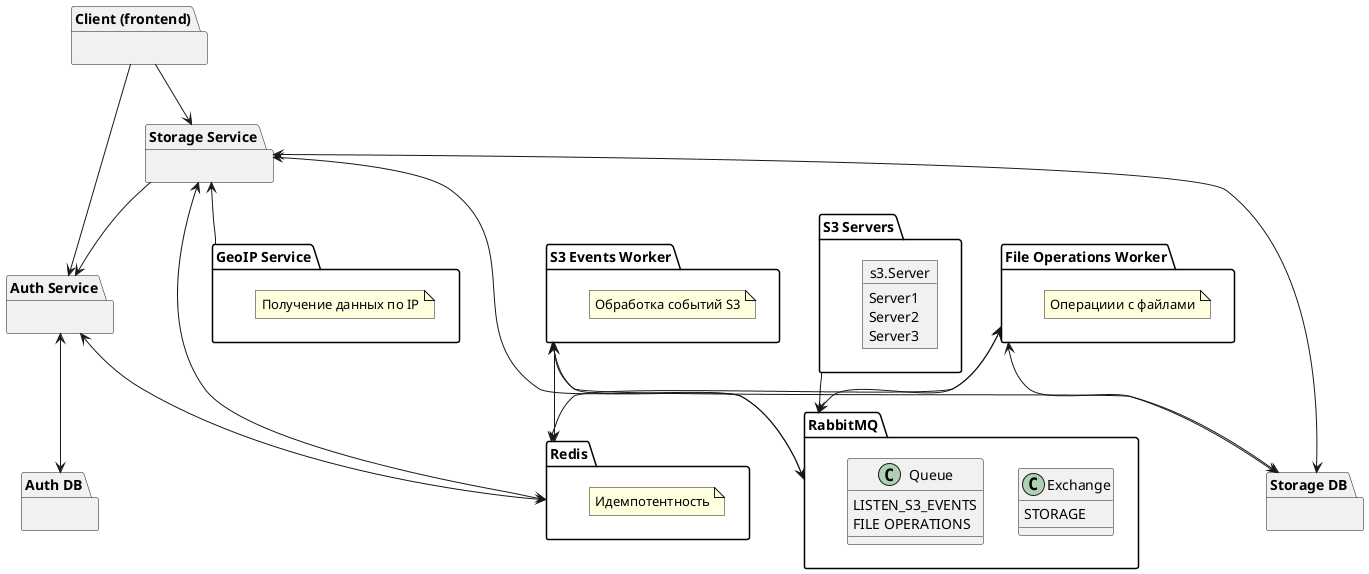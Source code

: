 @startuml

package "Client (frontend)" as client {}

package "Auth Service" as auth {}
package "Auth DB" as auth_db {}

package "Storage Service" as storage {}
package "Storage DB" as storage_db {}

package "GeoIP Service" as geo {
  note "Получение данных по IP" as N1
}

together {
package "RabbitMQ" as rabbit {
  rabbit.Exchange : STORAGE

  rabbit.Queue : LISTEN_S3_EVENTS
  rabbit.Queue : FILE OPERATIONS
}

package "Redis" as redis {
    note "Идемпотентность" as N2
}

package "S3 Servers" as s3 {
    object s3.Server
    s3.Server : Server1
    s3.Server : Server2
    s3.Server : Server3
}

package "S3 Events Worker" as s3_worker {
  note "Обработка событий S3" as N3
}

package "File Operations Worker" as file_worker {
  note "Операциии с файлами" as N4
}

}

client --> auth
client --> storage
storage --> auth

auth <--> auth_db
storage <--> storage_db
file_worker <--> storage_db
s3_worker <--> storage_db
storage <-- geo

s3 --> rabbit
storage <--> rabbit
s3_worker <--> rabbit
file_worker <--> rabbit

auth <--> redis
storage <--> redis
s3_worker <--> redis
file_worker <--> redis

@enduml